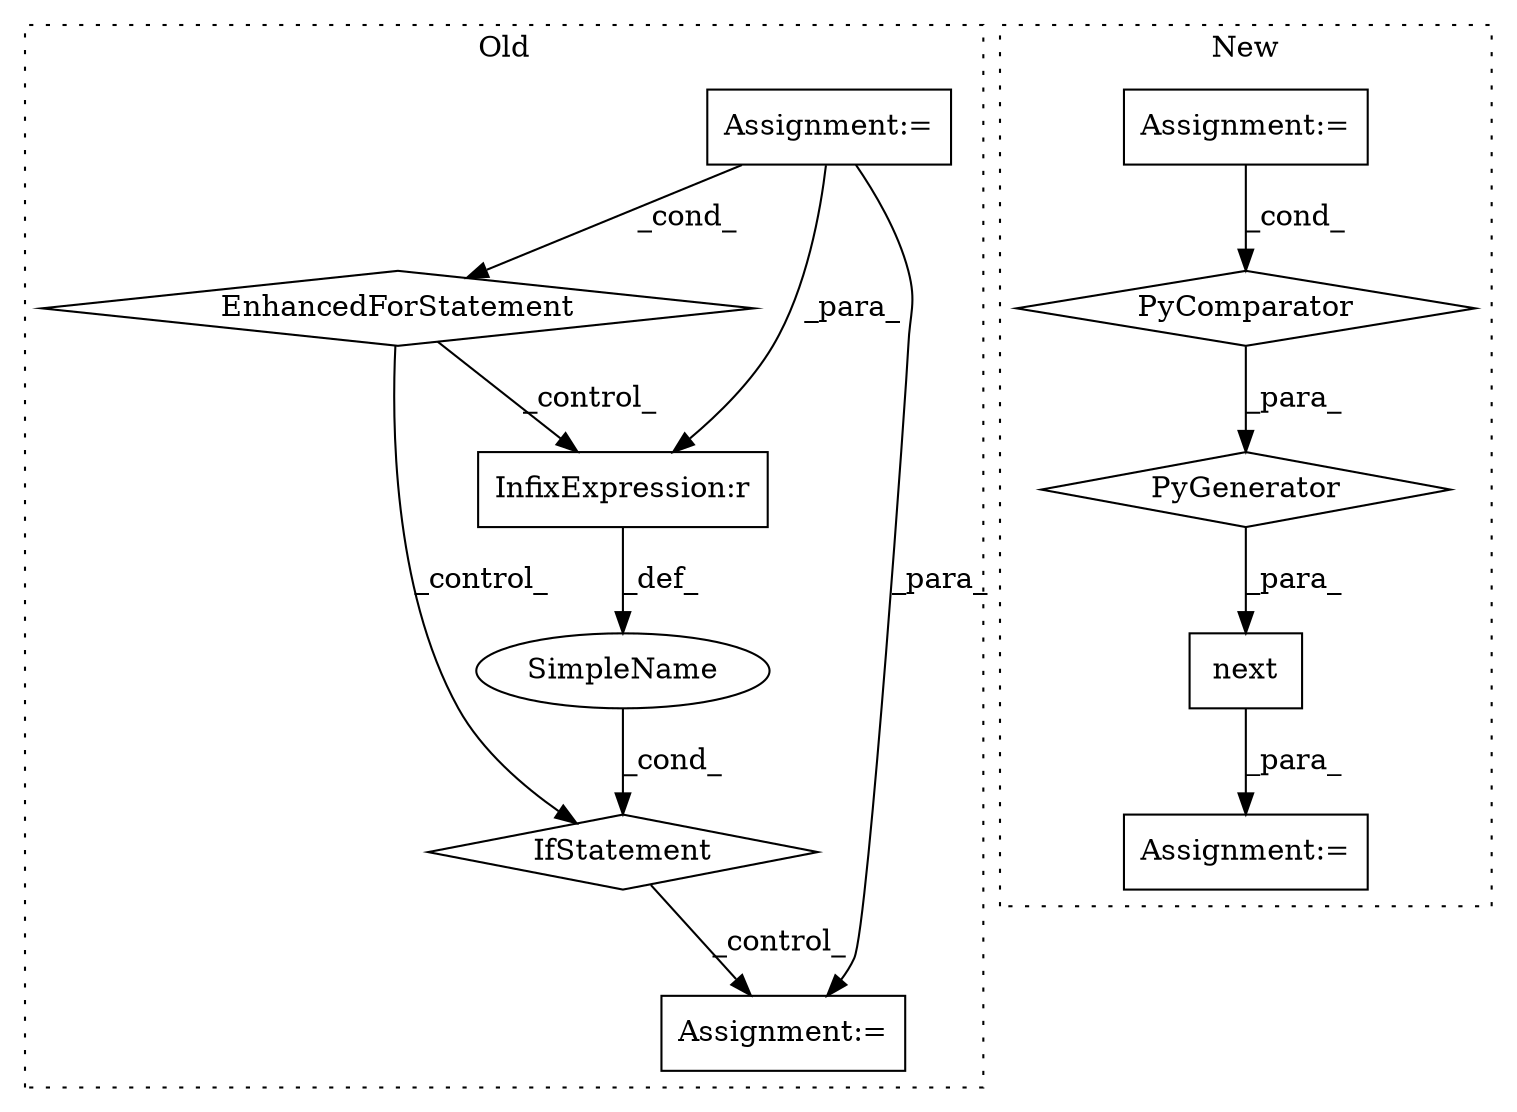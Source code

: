 digraph G {
subgraph cluster0 {
1 [label="EnhancedForStatement" a="70" s="6157,6236" l="57,2" shape="diamond"];
3 [label="Assignment:=" a="7" s="6157,6236" l="57,2" shape="box"];
5 [label="Assignment:=" a="7" s="6554" l="1" shape="box"];
9 [label="IfStatement" a="25" s="6508,6530" l="4,2" shape="diamond"];
10 [label="SimpleName" a="42" s="" l="" shape="ellipse"];
11 [label="InfixExpression:r" a="27" s="6522" l="4" shape="box"];
label = "Old";
style="dotted";
}
subgraph cluster1 {
2 [label="next" a="32" s="2879,3143" l="14,1" shape="box"];
4 [label="Assignment:=" a="7" s="2878" l="1" shape="box"];
6 [label="Assignment:=" a="7" s="3092" l="39" shape="box"];
7 [label="PyComparator" a="113" s="3092" l="39" shape="diamond"];
8 [label="PyGenerator" a="107" s="2893" l="244" shape="diamond"];
label = "New";
style="dotted";
}
1 -> 11 [label="_control_"];
1 -> 9 [label="_control_"];
2 -> 4 [label="_para_"];
3 -> 1 [label="_cond_"];
3 -> 11 [label="_para_"];
3 -> 5 [label="_para_"];
6 -> 7 [label="_cond_"];
7 -> 8 [label="_para_"];
8 -> 2 [label="_para_"];
9 -> 5 [label="_control_"];
10 -> 9 [label="_cond_"];
11 -> 10 [label="_def_"];
}